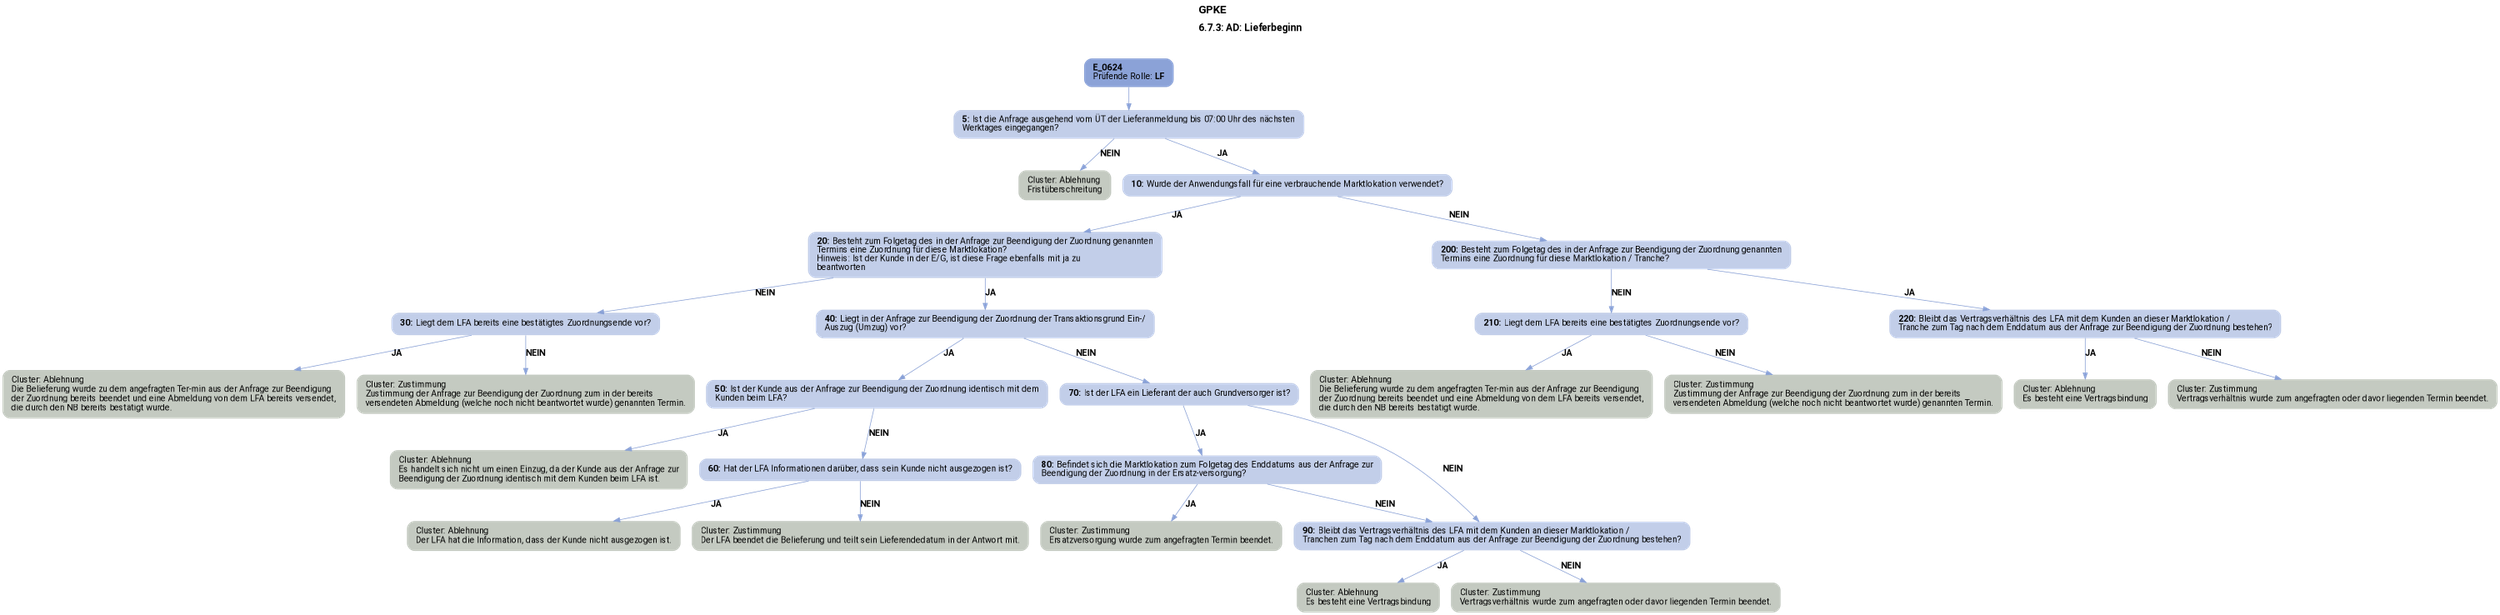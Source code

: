 digraph D {
    labelloc="t";
    label=<<B><FONT POINT-SIZE="18">GPKE</FONT></B><BR align="left"/><BR/><B><FONT POINT-SIZE="16">6.7.3: AD: Lieferbeginn</FONT></B><BR align="left"/><BR/><BR/><BR/>>;
    ratio="compress";
    concentrate=true;
    pack=true;
    rankdir=TB;
    packmode="array";
    size="20,20";
    fontsize=12;
    "Start" [margin="0.2,0.12", shape=box, style="filled,rounded", penwidth=0.0, fillcolor="#8ba2d7", label=<<B>E_0624</B><BR align="left"/><FONT>Prüfende Rolle: <B>LF</B></FONT><BR align="center"/>>, fontname="Roboto, sans-serif"];
    "5" [margin="0.2,0.12", shape=box, style="filled,rounded", penwidth=0.0, fillcolor="#c2cee9", label=<<B>5: </B>Ist die Anfrage ausgehend vom ÜT der Lieferanmeldung bis 07:00 Uhr des nächsten<BR align="left"/>Werktages eingegangen?<BR align="left"/>>, fontname="Roboto, sans-serif"];
    "A43" [margin="0.2,0.12", shape=box, style="filled,rounded", penwidth=0.0, fillcolor="#c4cac1", label=<<FONT>Cluster: Ablehnung<BR align="left"/>Fristüberschreitung<BR align="left"/></FONT>>, fontname="Roboto, sans-serif"];
    "10" [margin="0.2,0.12", shape=box, style="filled,rounded", penwidth=0.0, fillcolor="#c2cee9", label=<<B>10: </B>Wurde der Anwendungsfall für eine verbrauchende Marktlokation verwendet?<BR align="left"/>>, fontname="Roboto, sans-serif"];
    "20" [margin="0.2,0.12", shape=box, style="filled,rounded", penwidth=0.0, fillcolor="#c2cee9", label=<<B>20: </B>Besteht zum Folgetag des in der Anfrage zur Beendigung der Zuordnung genannten<BR align="left"/>Termins eine Zuordnung für diese Marktlokation?<BR align="left"/>Hinweis: Ist der Kunde in der E/G, ist diese Frage ebenfalls mit ja zu<BR align="left"/>beantworten<BR align="left"/>>, fontname="Roboto, sans-serif"];
    "30" [margin="0.2,0.12", shape=box, style="filled,rounded", penwidth=0.0, fillcolor="#c2cee9", label=<<B>30: </B>Liegt dem LFA bereits eine bestätigtes Zuordnungsende vor?<BR align="left"/>>, fontname="Roboto, sans-serif"];
    "A30" [margin="0.2,0.12", shape=box, style="filled,rounded", penwidth=0.0, fillcolor="#c4cac1", label=<<FONT>Cluster: Ablehnung<BR align="left"/>Die Belieferung wurde zu dem angefragten Ter-min aus der Anfrage zur Beendigung<BR align="left"/>der Zuordnung bereits beendet und eine Abmeldung von dem LFA bereits versendet,<BR align="left"/>die durch den NB bereits bestätigt wurde.<BR align="left"/></FONT>>, fontname="Roboto, sans-serif"];
    "A31" [margin="0.2,0.12", shape=box, style="filled,rounded", penwidth=0.0, fillcolor="#c4cac1", label=<<FONT>Cluster: Zustimmung<BR align="left"/>Zustimmung der Anfrage zur Beendigung der Zuordnung zum in der bereits<BR align="left"/>versendeten Abmeldung (welche noch nicht beantwortet wurde) genannten Termin.<BR align="left"/></FONT>>, fontname="Roboto, sans-serif"];
    "40" [margin="0.2,0.12", shape=box, style="filled,rounded", penwidth=0.0, fillcolor="#c2cee9", label=<<B>40: </B>Liegt in der Anfrage zur Beendigung der Zuordnung der Transaktionsgrund Ein-/<BR align="left"/>Auszug (Umzug) vor?<BR align="left"/>>, fontname="Roboto, sans-serif"];
    "50" [margin="0.2,0.12", shape=box, style="filled,rounded", penwidth=0.0, fillcolor="#c2cee9", label=<<B>50: </B>Ist der Kunde aus der Anfrage zur Beendigung der Zuordnung identisch mit dem<BR align="left"/>Kunden beim LFA?<BR align="left"/>>, fontname="Roboto, sans-serif"];
    "A32" [margin="0.2,0.12", shape=box, style="filled,rounded", penwidth=0.0, fillcolor="#c4cac1", label=<<FONT>Cluster: Ablehnung<BR align="left"/>Es handelt sich nicht um einen Einzug, da der Kunde aus der Anfrage zur<BR align="left"/>Beendigung der Zuordnung identisch mit dem Kunden beim LFA ist.<BR align="left"/></FONT>>, fontname="Roboto, sans-serif"];
    "60" [margin="0.2,0.12", shape=box, style="filled,rounded", penwidth=0.0, fillcolor="#c2cee9", label=<<B>60: </B>Hat der LFA Informationen darüber, dass sein Kunde nicht ausgezogen ist?<BR align="left"/>>, fontname="Roboto, sans-serif"];
    "A33" [margin="0.2,0.12", shape=box, style="filled,rounded", penwidth=0.0, fillcolor="#c4cac1", label=<<FONT>Cluster: Ablehnung<BR align="left"/>Der LFA hat die Information, dass der Kunde nicht ausgezogen ist.<BR align="left"/></FONT>>, fontname="Roboto, sans-serif"];
    "A34" [margin="0.2,0.12", shape=box, style="filled,rounded", penwidth=0.0, fillcolor="#c4cac1", label=<<FONT>Cluster: Zustimmung<BR align="left"/>Der LFA beendet die Belieferung und teilt sein Lieferendedatum in der Antwort mit.<BR align="left"/></FONT>>, fontname="Roboto, sans-serif"];
    "70" [margin="0.2,0.12", shape=box, style="filled,rounded", penwidth=0.0, fillcolor="#c2cee9", label=<<B>70: </B>Ist der LFA ein Lieferant der auch Grundversorger ist?<BR align="left"/>>, fontname="Roboto, sans-serif"];
    "80" [margin="0.2,0.12", shape=box, style="filled,rounded", penwidth=0.0, fillcolor="#c2cee9", label=<<B>80: </B>Befindet sich die Marktlokation zum Folgetag des Enddatums aus der Anfrage zur<BR align="left"/>Beendigung der Zuordnung in der Ersatz-versorgung?<BR align="left"/>>, fontname="Roboto, sans-serif"];
    "A38" [margin="0.2,0.12", shape=box, style="filled,rounded", penwidth=0.0, fillcolor="#c4cac1", label=<<FONT>Cluster: Zustimmung<BR align="left"/>Ersatzversorgung wurde zum angefragten Termin beendet.<BR align="left"/></FONT>>, fontname="Roboto, sans-serif"];
    "90" [margin="0.2,0.12", shape=box, style="filled,rounded", penwidth=0.0, fillcolor="#c2cee9", label=<<B>90: </B>Bleibt das Vertragsverhältnis des LFA mit dem Kunden an dieser Marktlokation /<BR align="left"/>Tranchen zum Tag nach dem Enddatum aus der Anfrage zur Beendigung der Zuordnung bestehen?<BR align="left"/>>, fontname="Roboto, sans-serif"];
    "A35" [margin="0.2,0.12", shape=box, style="filled,rounded", penwidth=0.0, fillcolor="#c4cac1", label=<<FONT>Cluster: Ablehnung<BR align="left"/>Es besteht eine Vertragsbindung<BR align="left"/></FONT>>, fontname="Roboto, sans-serif"];
    "A36" [margin="0.2,0.12", shape=box, style="filled,rounded", penwidth=0.0, fillcolor="#c4cac1", label=<<FONT>Cluster: Zustimmung<BR align="left"/>Vertragsverhältnis wurde zum angefragten oder davor liegenden Termin beendet.<BR align="left"/></FONT>>, fontname="Roboto, sans-serif"];
    "200" [margin="0.2,0.12", shape=box, style="filled,rounded", penwidth=0.0, fillcolor="#c2cee9", label=<<B>200: </B>Besteht zum Folgetag des in der Anfrage zur Beendigung der Zuordnung genannten<BR align="left"/>Termins eine Zuordnung für diese Marktlokation / Tranche?<BR align="left"/>>, fontname="Roboto, sans-serif"];
    "210" [margin="0.2,0.12", shape=box, style="filled,rounded", penwidth=0.0, fillcolor="#c2cee9", label=<<B>210: </B>Liegt dem LFA bereits eine bestätigtes Zuordnungsende vor?<BR align="left"/>>, fontname="Roboto, sans-serif"];
    "A41" [margin="0.2,0.12", shape=box, style="filled,rounded", penwidth=0.0, fillcolor="#c4cac1", label=<<FONT>Cluster: Ablehnung<BR align="left"/>Die Belieferung wurde zu dem angefragten Ter-min aus der Anfrage zur Beendigung<BR align="left"/>der Zuordnung bereits beendet und eine Abmeldung von dem LFA bereits versendet,<BR align="left"/>die durch den NB bereits bestätigt wurde.<BR align="left"/></FONT>>, fontname="Roboto, sans-serif"];
    "A42" [margin="0.2,0.12", shape=box, style="filled,rounded", penwidth=0.0, fillcolor="#c4cac1", label=<<FONT>Cluster: Zustimmung<BR align="left"/>Zustimmung der Anfrage zur Beendigung der Zuordnung zum in der bereits<BR align="left"/>versendeten Abmeldung (welche noch nicht beantwortet wurde) genannten Termin.<BR align="left"/></FONT>>, fontname="Roboto, sans-serif"];
    "220" [margin="0.2,0.12", shape=box, style="filled,rounded", penwidth=0.0, fillcolor="#c2cee9", label=<<B>220: </B>Bleibt das Vertragsverhältnis des LFA mit dem Kunden an dieser Marktlokation /<BR align="left"/>Tranche zum Tag nach dem Enddatum aus der Anfrage zur Beendigung der Zuordnung bestehen?<BR align="left"/>>, fontname="Roboto, sans-serif"];
    "A39" [margin="0.2,0.12", shape=box, style="filled,rounded", penwidth=0.0, fillcolor="#c4cac1", label=<<FONT>Cluster: Ablehnung<BR align="left"/>Es besteht eine Vertragsbindung<BR align="left"/></FONT>>, fontname="Roboto, sans-serif"];
    "A40" [margin="0.2,0.12", shape=box, style="filled,rounded", penwidth=0.0, fillcolor="#c4cac1", label=<<FONT>Cluster: Zustimmung<BR align="left"/>Vertragsverhältnis wurde zum angefragten oder davor liegenden Termin beendet.<BR align="left"/></FONT>>, fontname="Roboto, sans-serif"];

    "Start" -> "5" [color="#88a0d6"];
    "5" -> "A43" [label=<<B>NEIN</B>>, color="#88a0d6", fontname="Roboto, sans-serif"];
    "5" -> "10" [label=<<B>JA</B>>, color="#88a0d6", fontname="Roboto, sans-serif"];
    "10" -> "200" [label=<<B>NEIN</B>>, color="#88a0d6", fontname="Roboto, sans-serif"];
    "10" -> "20" [label=<<B>JA</B>>, color="#88a0d6", fontname="Roboto, sans-serif"];
    "20" -> "40" [label=<<B>JA</B>>, color="#88a0d6", fontname="Roboto, sans-serif"];
    "20" -> "30" [label=<<B>NEIN</B>>, color="#88a0d6", fontname="Roboto, sans-serif"];
    "30" -> "A30" [label=<<B>JA</B>>, color="#88a0d6", fontname="Roboto, sans-serif"];
    "30" -> "A31" [label=<<B>NEIN</B>>, color="#88a0d6", fontname="Roboto, sans-serif"];
    "40" -> "70" [label=<<B>NEIN</B>>, color="#88a0d6", fontname="Roboto, sans-serif"];
    "40" -> "50" [label=<<B>JA</B>>, color="#88a0d6", fontname="Roboto, sans-serif"];
    "50" -> "A32" [label=<<B>JA</B>>, color="#88a0d6", fontname="Roboto, sans-serif"];
    "50" -> "60" [label=<<B>NEIN</B>>, color="#88a0d6", fontname="Roboto, sans-serif"];
    "60" -> "A33" [label=<<B>JA</B>>, color="#88a0d6", fontname="Roboto, sans-serif"];
    "60" -> "A34" [label=<<B>NEIN</B>>, color="#88a0d6", fontname="Roboto, sans-serif"];
    "70" -> "90" [label=<<B>NEIN</B>>, color="#88a0d6", fontname="Roboto, sans-serif"];
    "70" -> "80" [label=<<B>JA</B>>, color="#88a0d6", fontname="Roboto, sans-serif"];
    "80" -> "90" [label=<<B>NEIN</B>>, color="#88a0d6", fontname="Roboto, sans-serif"];
    "80" -> "A38" [label=<<B>JA</B>>, color="#88a0d6", fontname="Roboto, sans-serif"];
    "90" -> "A35" [label=<<B>JA</B>>, color="#88a0d6", fontname="Roboto, sans-serif"];
    "90" -> "A36" [label=<<B>NEIN</B>>, color="#88a0d6", fontname="Roboto, sans-serif"];
    "200" -> "220" [label=<<B>JA</B>>, color="#88a0d6", fontname="Roboto, sans-serif"];
    "200" -> "210" [label=<<B>NEIN</B>>, color="#88a0d6", fontname="Roboto, sans-serif"];
    "210" -> "A41" [label=<<B>JA</B>>, color="#88a0d6", fontname="Roboto, sans-serif"];
    "210" -> "A42" [label=<<B>NEIN</B>>, color="#88a0d6", fontname="Roboto, sans-serif"];
    "220" -> "A39" [label=<<B>JA</B>>, color="#88a0d6", fontname="Roboto, sans-serif"];
    "220" -> "A40" [label=<<B>NEIN</B>>, color="#88a0d6", fontname="Roboto, sans-serif"];

    bgcolor="transparent";
fontname="Roboto, sans-serif";
}